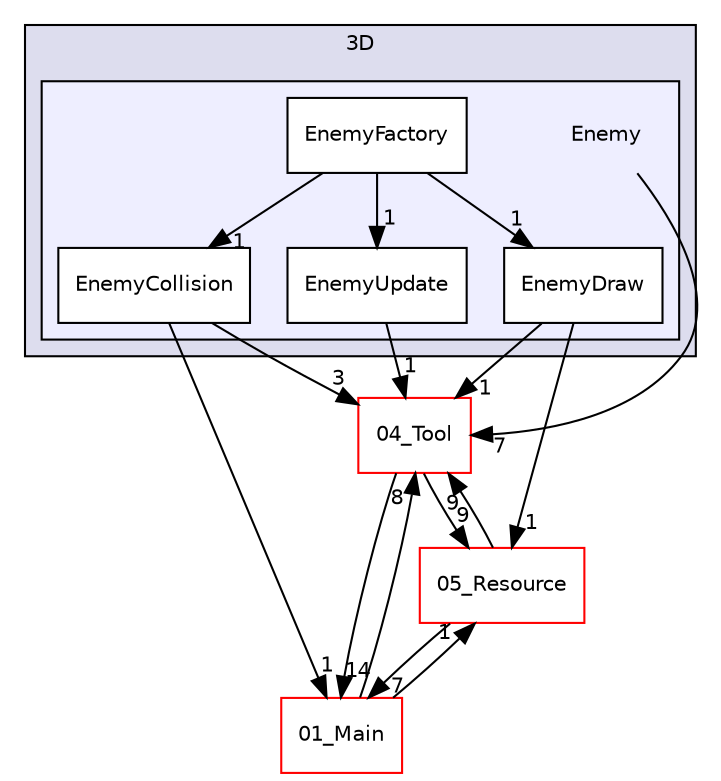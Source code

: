 digraph "C:/HAL/PG関係/03_作成プログラム/03_HAL授業/就職作品/Project/source/03_Object/3D/Enemy" {
  compound=true
  node [ fontsize="10", fontname="Helvetica"];
  edge [ labelfontsize="10", labelfontname="Helvetica"];
  subgraph clusterdir_b5c784a4069e49dd96204fa1e19404fe {
    graph [ bgcolor="#ddddee", pencolor="black", label="3D" fontname="Helvetica", fontsize="10", URL="dir_b5c784a4069e49dd96204fa1e19404fe.html"]
  subgraph clusterdir_16a2e82dc842b34d2540912c9a40711d {
    graph [ bgcolor="#eeeeff", pencolor="black", label="" URL="dir_16a2e82dc842b34d2540912c9a40711d.html"];
    dir_16a2e82dc842b34d2540912c9a40711d [shape=plaintext label="Enemy"];
    dir_9217c0f10764b3566e7addefac32f43f [shape=box label="EnemyCollision" color="black" fillcolor="white" style="filled" URL="dir_9217c0f10764b3566e7addefac32f43f.html"];
    dir_8b44a4dc3b7f1cd34c10f83998312e8c [shape=box label="EnemyDraw" color="black" fillcolor="white" style="filled" URL="dir_8b44a4dc3b7f1cd34c10f83998312e8c.html"];
    dir_3ba93b8a87d83210c957fecd1c60d95b [shape=box label="EnemyFactory" color="black" fillcolor="white" style="filled" URL="dir_3ba93b8a87d83210c957fecd1c60d95b.html"];
    dir_c9d1ce04fb64c62235d842d16161b3c7 [shape=box label="EnemyUpdate" color="black" fillcolor="white" style="filled" URL="dir_c9d1ce04fb64c62235d842d16161b3c7.html"];
  }
  }
  dir_6e58c436369e4a795ef16d3c489c4702 [shape=box label="05_Resource" fillcolor="white" style="filled" color="red" URL="dir_6e58c436369e4a795ef16d3c489c4702.html"];
  dir_b2ee2f4b37d8460d9f5246ffd8c74e11 [shape=box label="01_Main" fillcolor="white" style="filled" color="red" URL="dir_b2ee2f4b37d8460d9f5246ffd8c74e11.html"];
  dir_48bb4aacea20c6a8378e1408d864b090 [shape=box label="04_Tool" fillcolor="white" style="filled" color="red" URL="dir_48bb4aacea20c6a8378e1408d864b090.html"];
  dir_9217c0f10764b3566e7addefac32f43f->dir_b2ee2f4b37d8460d9f5246ffd8c74e11 [headlabel="1", labeldistance=1.5 headhref="dir_000056_000001.html"];
  dir_9217c0f10764b3566e7addefac32f43f->dir_48bb4aacea20c6a8378e1408d864b090 [headlabel="3", labeldistance=1.5 headhref="dir_000056_000080.html"];
  dir_6e58c436369e4a795ef16d3c489c4702->dir_b2ee2f4b37d8460d9f5246ffd8c74e11 [headlabel="7", labeldistance=1.5 headhref="dir_000158_000001.html"];
  dir_6e58c436369e4a795ef16d3c489c4702->dir_48bb4aacea20c6a8378e1408d864b090 [headlabel="9", labeldistance=1.5 headhref="dir_000158_000080.html"];
  dir_b2ee2f4b37d8460d9f5246ffd8c74e11->dir_6e58c436369e4a795ef16d3c489c4702 [headlabel="1", labeldistance=1.5 headhref="dir_000001_000158.html"];
  dir_b2ee2f4b37d8460d9f5246ffd8c74e11->dir_48bb4aacea20c6a8378e1408d864b090 [headlabel="8", labeldistance=1.5 headhref="dir_000001_000080.html"];
  dir_c9d1ce04fb64c62235d842d16161b3c7->dir_48bb4aacea20c6a8378e1408d864b090 [headlabel="1", labeldistance=1.5 headhref="dir_000059_000080.html"];
  dir_3ba93b8a87d83210c957fecd1c60d95b->dir_9217c0f10764b3566e7addefac32f43f [headlabel="1", labeldistance=1.5 headhref="dir_000058_000056.html"];
  dir_3ba93b8a87d83210c957fecd1c60d95b->dir_c9d1ce04fb64c62235d842d16161b3c7 [headlabel="1", labeldistance=1.5 headhref="dir_000058_000059.html"];
  dir_3ba93b8a87d83210c957fecd1c60d95b->dir_8b44a4dc3b7f1cd34c10f83998312e8c [headlabel="1", labeldistance=1.5 headhref="dir_000058_000057.html"];
  dir_48bb4aacea20c6a8378e1408d864b090->dir_6e58c436369e4a795ef16d3c489c4702 [headlabel="9", labeldistance=1.5 headhref="dir_000080_000158.html"];
  dir_48bb4aacea20c6a8378e1408d864b090->dir_b2ee2f4b37d8460d9f5246ffd8c74e11 [headlabel="14", labeldistance=1.5 headhref="dir_000080_000001.html"];
  dir_8b44a4dc3b7f1cd34c10f83998312e8c->dir_6e58c436369e4a795ef16d3c489c4702 [headlabel="1", labeldistance=1.5 headhref="dir_000057_000158.html"];
  dir_8b44a4dc3b7f1cd34c10f83998312e8c->dir_48bb4aacea20c6a8378e1408d864b090 [headlabel="1", labeldistance=1.5 headhref="dir_000057_000080.html"];
  dir_16a2e82dc842b34d2540912c9a40711d->dir_48bb4aacea20c6a8378e1408d864b090 [headlabel="7", labeldistance=1.5 headhref="dir_000055_000080.html"];
}
